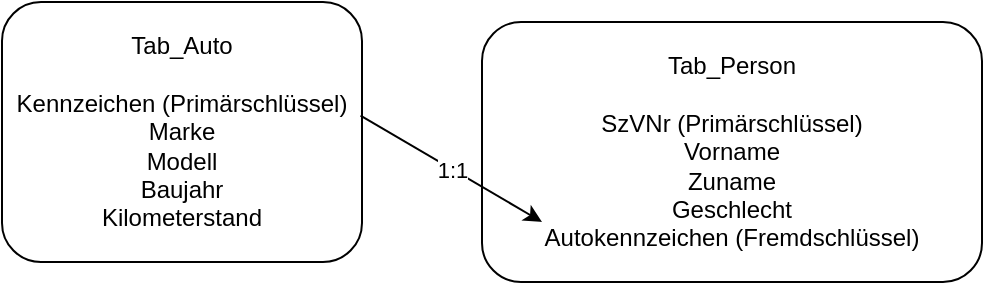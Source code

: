 <mxfile version="26.1.1">
  <diagram name="Seite-1" id="6Ps75FNT33wLPLJ9yeUt">
    <mxGraphModel dx="1042" dy="531" grid="1" gridSize="10" guides="1" tooltips="1" connect="1" arrows="1" fold="1" page="1" pageScale="1" pageWidth="827" pageHeight="1169" math="0" shadow="0">
      <root>
        <mxCell id="0" />
        <mxCell id="1" parent="0" />
        <mxCell id="wIP7XFdSm4giC7xWOSsZ-1" value="Tab_Auto&lt;div&gt;&lt;br&gt;&lt;/div&gt;&lt;div&gt;Kennzeichen (Primärschlüssel)&lt;/div&gt;&lt;div&gt;Marke&lt;/div&gt;&lt;div&gt;Modell&lt;/div&gt;&lt;div&gt;Baujahr&lt;/div&gt;&lt;div&gt;Kilometerstand&lt;/div&gt;" style="rounded=1;whiteSpace=wrap;html=1;" vertex="1" parent="1">
          <mxGeometry x="60" y="130" width="180" height="130" as="geometry" />
        </mxCell>
        <mxCell id="wIP7XFdSm4giC7xWOSsZ-2" value="Tab_Person&lt;div&gt;&lt;br&gt;&lt;/div&gt;&lt;div&gt;SzVNr (Primärschlüssel)&lt;/div&gt;&lt;div&gt;Vorname&lt;/div&gt;&lt;div&gt;Zuname&lt;/div&gt;&lt;div&gt;Geschlecht&lt;/div&gt;&lt;div&gt;Autokennzeichen (Fremdschlüssel)&lt;/div&gt;" style="rounded=1;whiteSpace=wrap;html=1;" vertex="1" parent="1">
          <mxGeometry x="300" y="140" width="250" height="130" as="geometry" />
        </mxCell>
        <mxCell id="wIP7XFdSm4giC7xWOSsZ-4" value="" style="endArrow=classic;html=1;rounded=0;exitX=0.996;exitY=0.437;exitDx=0;exitDy=0;exitPerimeter=0;entryX=0.12;entryY=0.769;entryDx=0;entryDy=0;entryPerimeter=0;" edge="1" parent="1" source="wIP7XFdSm4giC7xWOSsZ-1" target="wIP7XFdSm4giC7xWOSsZ-2">
          <mxGeometry relative="1" as="geometry">
            <mxPoint x="220" y="290" as="sourcePoint" />
            <mxPoint x="320" y="290" as="targetPoint" />
          </mxGeometry>
        </mxCell>
        <mxCell id="wIP7XFdSm4giC7xWOSsZ-5" value="1:1" style="edgeLabel;resizable=0;html=1;;align=center;verticalAlign=middle;" connectable="0" vertex="1" parent="wIP7XFdSm4giC7xWOSsZ-4">
          <mxGeometry relative="1" as="geometry" />
        </mxCell>
      </root>
    </mxGraphModel>
  </diagram>
</mxfile>
